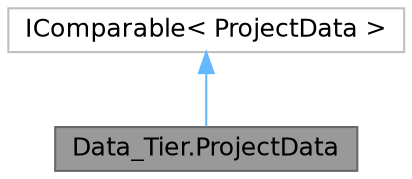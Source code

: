 digraph "Data_Tier.ProjectData"
{
 // LATEX_PDF_SIZE
  bgcolor="transparent";
  edge [fontname=Helvetica,fontsize=12,labelfontname=Helvetica,labelfontsize=10];
  node [fontname=Helvetica,fontsize=12,shape=box,height=0.2,width=0.4];
  Node1 [id="Node000001",label="Data_Tier.ProjectData",height=0.2,width=0.4,color="gray40", fillcolor="grey60", style="filled", fontcolor="black",tooltip="Class that represents project data, including operations related to clients, employees,..."];
  Node2 -> Node1 [id="edge1_Node000001_Node000002",dir="back",color="steelblue1",style="solid",tooltip=" "];
  Node2 [id="Node000002",label="IComparable\< ProjectData \>",height=0.2,width=0.4,color="grey75", fillcolor="white", style="filled",tooltip=" "];
}
